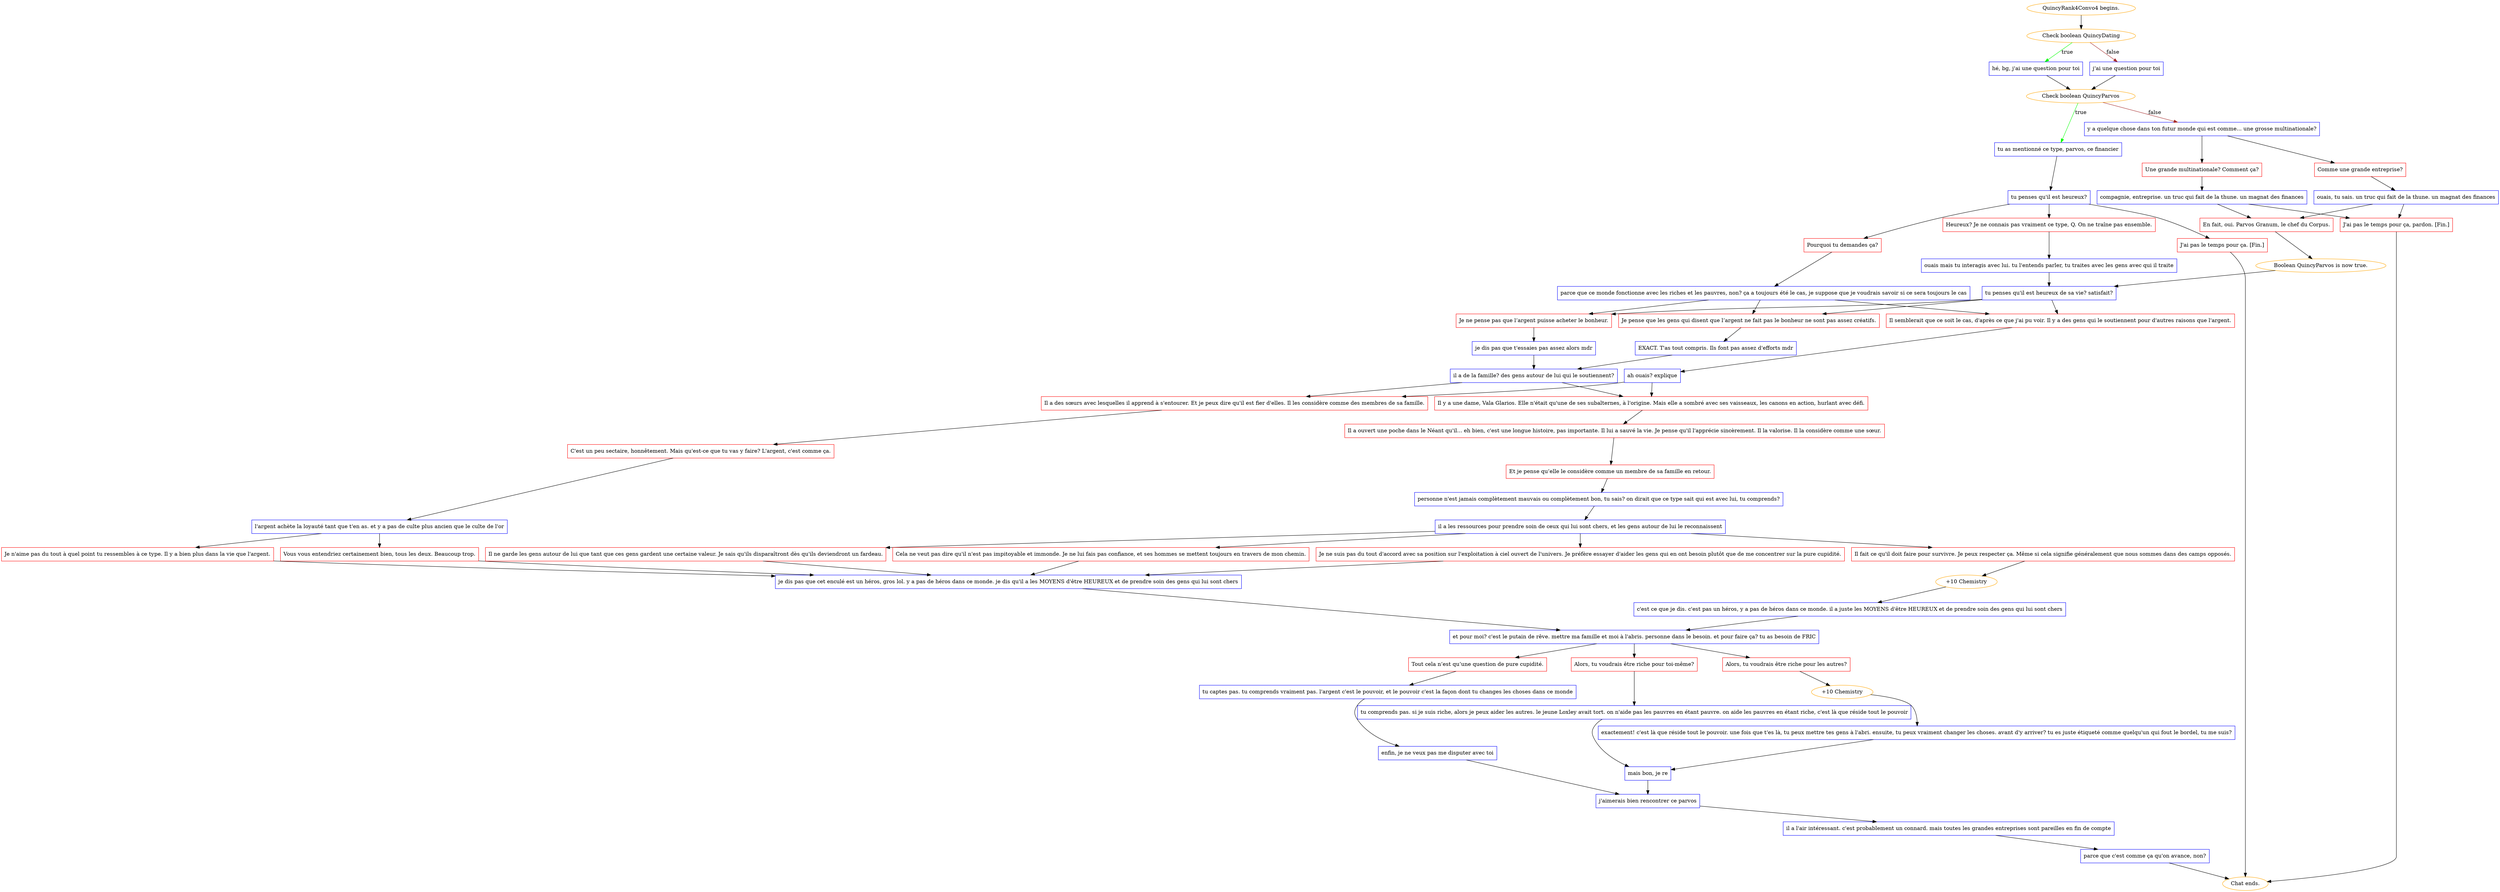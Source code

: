 digraph {
	"QuincyRank4Convo4 begins." [color=orange];
		"QuincyRank4Convo4 begins." -> j1225974393;
	j1225974393 [label="Check boolean QuincyDating",color=orange];
		j1225974393 -> j748539873 [label=true,color=green];
		j1225974393 -> j2983206496 [label=false,color=brown];
	j748539873 [label="hé, bg, j'ai une question pour toi",shape=box,color=blue];
		j748539873 -> j729270467;
	j2983206496 [label="j'ai une question pour toi",shape=box,color=blue];
		j2983206496 -> j729270467;
	j729270467 [label="Check boolean QuincyParvos",color=orange];
		j729270467 -> j2847146995 [label=true,color=green];
		j729270467 -> j4103344656 [label=false,color=brown];
	j2847146995 [label="tu as mentionné ce type, parvos, ce financier",shape=box,color=blue];
		j2847146995 -> j784154935;
	j4103344656 [label="y a quelque chose dans ton futur monde qui est comme... une grosse multinationale?",shape=box,color=blue];
		j4103344656 -> j79224257;
		j4103344656 -> j3382121761;
	j784154935 [label="tu penses qu'il est heureux?",shape=box,color=blue];
		j784154935 -> j1328059600;
		j784154935 -> j3280891740;
		j784154935 -> j1224096590;
	j79224257 [label="Une grande multinationale? Comment ça?",shape=box,color=red];
		j79224257 -> j1946273361;
	j3382121761 [label="Comme une grande entreprise?",shape=box,color=red];
		j3382121761 -> j4108052202;
	j1328059600 [label="Heureux? Je ne connais pas vraiment ce type, Q. On ne traîne pas ensemble.",shape=box,color=red];
		j1328059600 -> j1582212951;
	j3280891740 [label="Pourquoi tu demandes ça?",shape=box,color=red];
		j3280891740 -> j3135547201;
	j1224096590 [label="J'ai pas le temps pour ça. [Fin.]",shape=box,color=red];
		j1224096590 -> "Chat ends.";
	j1946273361 [label="compagnie, entreprise. un truc qui fait de la thune. un magnat des finances",shape=box,color=blue];
		j1946273361 -> j2729608274;
		j1946273361 -> j732465257;
	j4108052202 [label="ouais, tu sais. un truc qui fait de la thune. un magnat des finances",shape=box,color=blue];
		j4108052202 -> j2729608274;
		j4108052202 -> j732465257;
	j1582212951 [label="ouais mais tu interagis avec lui. tu l'entends parler, tu traites avec les gens avec qui il traite",shape=box,color=blue];
		j1582212951 -> j1718365048;
	j3135547201 [label="parce que ce monde fonctionne avec les riches et les pauvres, non? ça a toujours été le cas, je suppose que je voudrais savoir si ce sera toujours le cas",shape=box,color=blue];
		j3135547201 -> j1275617564;
		j3135547201 -> j1366948111;
		j3135547201 -> j297846897;
	"Chat ends." [color=orange];
	j2729608274 [label="En fait, oui. Parvos Granum, le chef du Corpus.",shape=box,color=red];
		j2729608274 -> j3741521152;
	j732465257 [label="J'ai pas le temps pour ça, pardon. [Fin.]",shape=box,color=red];
		j732465257 -> "Chat ends.";
	j1718365048 [label="tu penses qu'il est heureux de sa vie? satisfait?",shape=box,color=blue];
		j1718365048 -> j1275617564;
		j1718365048 -> j1366948111;
		j1718365048 -> j297846897;
	j1275617564 [label="Je ne pense pas que l’argent puisse acheter le bonheur.",shape=box,color=red];
		j1275617564 -> j1849502395;
	j1366948111 [label="Je pense que les gens qui disent que l’argent ne fait pas le bonheur ne sont pas assez créatifs.",shape=box,color=red];
		j1366948111 -> j2200813949;
	j297846897 [label="Il semblerait que ce soit le cas, d'après ce que j'ai pu voir. Il y a des gens qui le soutiennent pour d'autres raisons que l'argent.",shape=box,color=red];
		j297846897 -> j5936300;
	j3741521152 [label="Boolean QuincyParvos is now true.",color=orange];
		j3741521152 -> j1718365048;
	j1849502395 [label="je dis pas que t'essaies pas assez alors mdr",shape=box,color=blue];
		j1849502395 -> j4113461951;
	j2200813949 [label="EXACT. T'as tout compris. Ils font pas assez d'efforts mdr",shape=box,color=blue];
		j2200813949 -> j4113461951;
	j5936300 [label="ah ouais? explique",shape=box,color=blue];
		j5936300 -> j1202391439;
		j5936300 -> j2896330229;
	j4113461951 [label="il a de la famille? des gens autour de lui qui le soutiennent?",shape=box,color=blue];
		j4113461951 -> j1202391439;
		j4113461951 -> j2896330229;
	j1202391439 [label="Il y a une dame, Vala Glarios. Elle n'était qu'une de ses subalternes, à l'origine. Mais elle a sombré avec ses vaisseaux, les canons en action, hurlant avec défi.",shape=box,color=red];
		j1202391439 -> j1192171468;
	j2896330229 [label="Il a des sœurs avec lesquelles il apprend à s'entourer. Et je peux dire qu'il est fier d'elles. Il les considère comme des membres de sa famille.",shape=box,color=red];
		j2896330229 -> j3753163347;
	j1192171468 [label="Il a ouvert une poche dans le Néant qu'il... eh bien, c'est une longue histoire, pas importante. Il lui a sauvé la vie. Je pense qu'il l'apprécie sincèrement. Il la valorise. Il la considère comme une sœur.",shape=box,color=red];
		j1192171468 -> j265922037;
	j3753163347 [label="C'est un peu sectaire, honnêtement. Mais qu'est-ce que tu vas y faire? L'argent, c'est comme ça.",shape=box,color=red];
		j3753163347 -> j4111334828;
	j265922037 [label="Et je pense qu’elle le considère comme un membre de sa famille en retour.",shape=box,color=red];
		j265922037 -> j3742748153;
	j4111334828 [label="l'argent achète la loyauté tant que t'en as. et y a pas de culte plus ancien que le culte de l'or",shape=box,color=blue];
		j4111334828 -> j2885673764;
		j4111334828 -> j2550109721;
	j3742748153 [label="personne n'est jamais complètement mauvais ou complètement bon, tu sais? on dirait que ce type sait qui est avec lui, tu comprends?",shape=box,color=blue];
		j3742748153 -> j3442397034;
	j2885673764 [label="Je n'aime pas du tout à quel point tu ressembles à ce type. Il y a bien plus dans la vie que l'argent.",shape=box,color=red];
		j2885673764 -> j2996126540;
	j2550109721 [label="Vous vous entendriez certainement bien, tous les deux. Beaucoup trop.",shape=box,color=red];
		j2550109721 -> j2996126540;
	j3442397034 [label="il a les ressources pour prendre soin de ceux qui lui sont chers, et les gens autour de lui le reconnaissent",shape=box,color=blue];
		j3442397034 -> j2565181876;
		j3442397034 -> j3993561281;
		j3442397034 -> j504104893;
		j3442397034 -> j4051863997;
	j2996126540 [label="je dis pas que cet enculé est un héros, gros lol. y a pas de héros dans ce monde. je dis qu'il a les MOYENS d'être HEUREUX et de prendre soin des gens qui lui sont chers",shape=box,color=blue];
		j2996126540 -> j1008157201;
	j2565181876 [label="Il fait ce qu'il doit faire pour survivre. Je peux respecter ça. Même si cela signifie généralement que nous sommes dans des camps opposés.",shape=box,color=red];
		j2565181876 -> j2920498907;
	j3993561281 [label="Il ne garde les gens autour de lui que tant que ces gens gardent une certaine valeur. Je sais qu'ils disparaîtront dès qu'ils deviendront un fardeau.",shape=box,color=red];
		j3993561281 -> j2996126540;
	j504104893 [label="Cela ne veut pas dire qu'il n'est pas impitoyable et immonde. Je ne lui fais pas confiance, et ses hommes se mettent toujours en travers de mon chemin.",shape=box,color=red];
		j504104893 -> j2996126540;
	j4051863997 [label="Je ne suis pas du tout d'accord avec sa position sur l'exploitation à ciel ouvert de l'univers. Je préfère essayer d'aider les gens qui en ont besoin plutôt que de me concentrer sur la pure cupidité.",shape=box,color=red];
		j4051863997 -> j2996126540;
	j1008157201 [label="et pour moi? c'est le putain de rêve. mettre ma famille et moi à l'abris. personne dans le besoin. et pour faire ça? tu as besoin de FRIC",shape=box,color=blue];
		j1008157201 -> j221525954;
		j1008157201 -> j498739385;
		j1008157201 -> j2590141656;
	j2920498907 [label="+10 Chemistry",color=orange];
		j2920498907 -> j1627914672;
	j221525954 [label="Alors, tu voudrais être riche pour les autres?",shape=box,color=red];
		j221525954 -> j3955797792;
	j498739385 [label="Alors, tu voudrais être riche pour toi-même?",shape=box,color=red];
		j498739385 -> j3937345315;
	j2590141656 [label="Tout cela n’est qu’une question de pure cupidité.",shape=box,color=red];
		j2590141656 -> j1899862099;
	j1627914672 [label="c'est ce que je dis. c'est pas un héros, y a pas de héros dans ce monde. il a juste les MOYENS d'être HEUREUX et de prendre soin des gens qui lui sont chers",shape=box,color=blue];
		j1627914672 -> j1008157201;
	j3955797792 [label="+10 Chemistry",color=orange];
		j3955797792 -> j1788482872;
	j3937345315 [label="tu comprends pas. si je suis riche, alors je peux aider les autres. le jeune Loxley avait tort. on n'aide pas les pauvres en étant pauvre. on aide les pauvres en étant riche, c'est là que réside tout le pouvoir",shape=box,color=blue];
		j3937345315 -> j4013663476;
	j1899862099 [label="tu captes pas. tu comprends vraiment pas. l'argent c'est le pouvoir, et le pouvoir c'est la façon dont tu changes les choses dans ce monde",shape=box,color=blue];
		j1899862099 -> j2686188555;
	j1788482872 [label="exactement! c'est là que réside tout le pouvoir. une fois que t'es là, tu peux mettre tes gens à l'abri. ensuite, tu peux vraiment changer les choses. avant d'y arriver? tu es juste étiqueté comme quelqu'un qui fout le bordel, tu me suis?",shape=box,color=blue];
		j1788482872 -> j4013663476;
	j4013663476 [label="mais bon, je re",shape=box,color=blue];
		j4013663476 -> j481023501;
	j2686188555 [label="enfin, je ne veux pas me disputer avec toi",shape=box,color=blue];
		j2686188555 -> j481023501;
	j481023501 [label="j'aimerais bien rencontrer ce parvos",shape=box,color=blue];
		j481023501 -> j2007627669;
	j2007627669 [label="il a l'air intéressant. c'est probablement un connard. mais toutes les grandes entreprises sont pareilles en fin de compte",shape=box,color=blue];
		j2007627669 -> j2229767653;
	j2229767653 [label="parce que c'est comme ça qu'on avance, non?",shape=box,color=blue];
		j2229767653 -> "Chat ends.";
}